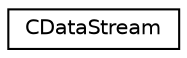 digraph "Graphical Class Hierarchy"
{
  edge [fontname="Helvetica",fontsize="10",labelfontname="Helvetica",labelfontsize="10"];
  node [fontname="Helvetica",fontsize="10",shape=record];
  rankdir="LR";
  Node0 [label="CDataStream",height=0.2,width=0.4,color="black", fillcolor="white", style="filled",URL="$d5/d41/class_c_data_stream.html",tooltip="Double ended buffer combining vector and stream-like interfaces. "];
}
